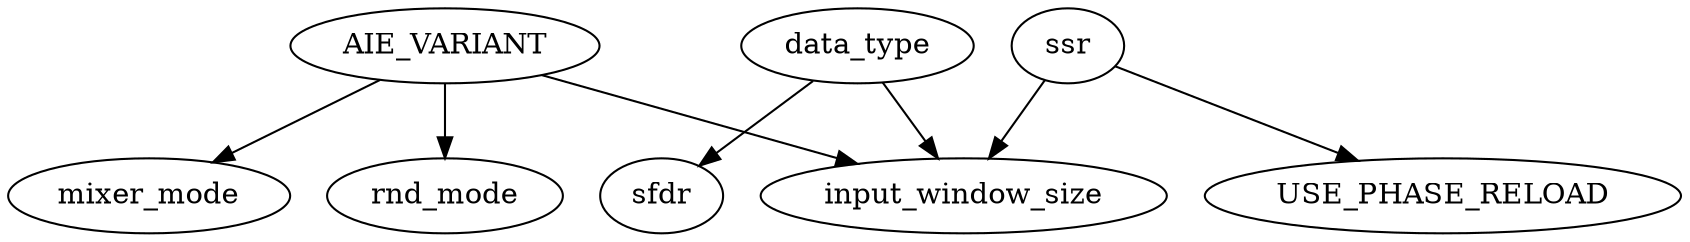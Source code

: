 digraph G {
AIE_VARIANT -> rnd_mode;
data_type -> input_window_size;
AIE_VARIANT -> input_window_size;
ssr -> input_window_size;
ssr -> USE_PHASE_RELOAD;
AIE_VARIANT -> mixer_mode;
data_type -> sfdr;
}
